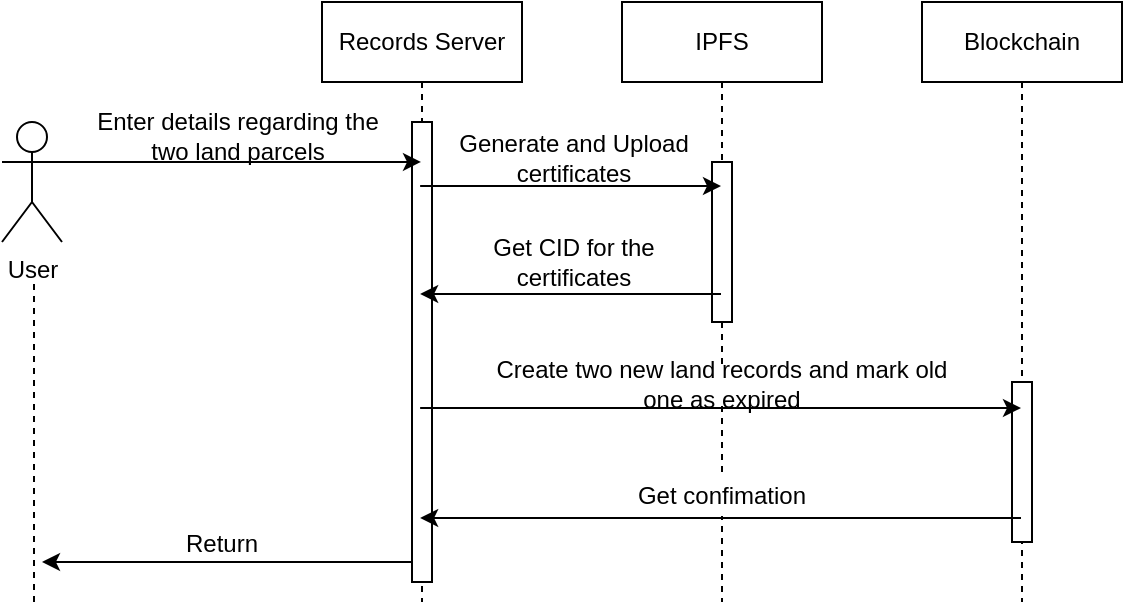 <mxfile version="14.5.7" type="device"><diagram id="n5YKbSuvSE3Ux_14TE6m" name="Page-1"><mxGraphModel dx="622" dy="359" grid="1" gridSize="10" guides="1" tooltips="1" connect="1" arrows="1" fold="1" page="1" pageScale="1" pageWidth="850" pageHeight="1100" math="0" shadow="0"><root><mxCell id="0"/><mxCell id="1" parent="0"/><mxCell id="MI90fd1RtwOMR3oFTQUU-1" value="Records Server" style="shape=umlLifeline;perimeter=lifelinePerimeter;whiteSpace=wrap;html=1;container=1;collapsible=0;recursiveResize=0;outlineConnect=0;" parent="1" vertex="1"><mxGeometry x="180" y="50" width="100" height="300" as="geometry"/></mxCell><mxCell id="MI90fd1RtwOMR3oFTQUU-5" value="" style="html=1;points=[];perimeter=orthogonalPerimeter;" parent="MI90fd1RtwOMR3oFTQUU-1" vertex="1"><mxGeometry x="45" y="60" width="10" height="230" as="geometry"/></mxCell><mxCell id="MI90fd1RtwOMR3oFTQUU-2" value="IPFS" style="shape=umlLifeline;perimeter=lifelinePerimeter;whiteSpace=wrap;html=1;container=1;collapsible=0;recursiveResize=0;outlineConnect=0;" parent="1" vertex="1"><mxGeometry x="330" y="50" width="100" height="300" as="geometry"/></mxCell><mxCell id="MI90fd1RtwOMR3oFTQUU-6" value="" style="html=1;points=[];perimeter=orthogonalPerimeter;" parent="MI90fd1RtwOMR3oFTQUU-2" vertex="1"><mxGeometry x="45" y="80" width="10" height="80" as="geometry"/></mxCell><mxCell id="MI90fd1RtwOMR3oFTQUU-3" value="Blockchain" style="shape=umlLifeline;perimeter=lifelinePerimeter;whiteSpace=wrap;html=1;container=1;collapsible=0;recursiveResize=0;outlineConnect=0;" parent="1" vertex="1"><mxGeometry x="480" y="50" width="100" height="300" as="geometry"/></mxCell><mxCell id="MI90fd1RtwOMR3oFTQUU-7" value="" style="html=1;points=[];perimeter=orthogonalPerimeter;" parent="MI90fd1RtwOMR3oFTQUU-3" vertex="1"><mxGeometry x="45" y="190" width="10" height="80" as="geometry"/></mxCell><mxCell id="MI90fd1RtwOMR3oFTQUU-4" value="User" style="shape=umlActor;verticalLabelPosition=bottom;verticalAlign=top;html=1;" parent="1" vertex="1"><mxGeometry x="20" y="110" width="30" height="60" as="geometry"/></mxCell><mxCell id="MI90fd1RtwOMR3oFTQUU-8" value="" style="endArrow=classic;html=1;exitX=1;exitY=0.333;exitDx=0;exitDy=0;exitPerimeter=0;" parent="1" source="MI90fd1RtwOMR3oFTQUU-4" target="MI90fd1RtwOMR3oFTQUU-1" edge="1"><mxGeometry width="50" height="50" relative="1" as="geometry"><mxPoint x="220" y="240" as="sourcePoint"/><mxPoint x="270" y="190" as="targetPoint"/></mxGeometry></mxCell><mxCell id="MI90fd1RtwOMR3oFTQUU-9" value="" style="endArrow=classic;html=1;" parent="1" edge="1"><mxGeometry width="50" height="50" relative="1" as="geometry"><mxPoint x="229.071" y="142" as="sourcePoint"/><mxPoint x="379.5" y="142" as="targetPoint"/></mxGeometry></mxCell><mxCell id="MI90fd1RtwOMR3oFTQUU-10" value="" style="endArrow=classic;html=1;" parent="1" edge="1"><mxGeometry width="50" height="50" relative="1" as="geometry"><mxPoint x="379.5" y="196" as="sourcePoint"/><mxPoint x="229.071" y="196" as="targetPoint"/></mxGeometry></mxCell><mxCell id="MI90fd1RtwOMR3oFTQUU-11" value="" style="endArrow=classic;html=1;" parent="1" edge="1"><mxGeometry width="50" height="50" relative="1" as="geometry"><mxPoint x="229.071" y="253" as="sourcePoint"/><mxPoint x="529.5" y="253" as="targetPoint"/></mxGeometry></mxCell><mxCell id="MI90fd1RtwOMR3oFTQUU-12" value="" style="endArrow=classic;html=1;" parent="1" edge="1"><mxGeometry width="50" height="50" relative="1" as="geometry"><mxPoint x="529.5" y="308" as="sourcePoint"/><mxPoint x="229.071" y="308" as="targetPoint"/></mxGeometry></mxCell><mxCell id="MI90fd1RtwOMR3oFTQUU-13" value="" style="endArrow=classic;html=1;" parent="1" source="MI90fd1RtwOMR3oFTQUU-5" edge="1"><mxGeometry width="50" height="50" relative="1" as="geometry"><mxPoint x="220" y="240" as="sourcePoint"/><mxPoint x="40" y="330" as="targetPoint"/></mxGeometry></mxCell><mxCell id="MI90fd1RtwOMR3oFTQUU-14" value="" style="endArrow=none;dashed=1;html=1;" parent="1" edge="1"><mxGeometry width="50" height="50" relative="1" as="geometry"><mxPoint x="36" y="350" as="sourcePoint"/><mxPoint x="36" y="190" as="targetPoint"/></mxGeometry></mxCell><mxCell id="MI90fd1RtwOMR3oFTQUU-15" value="Enter details regarding the two land parcels" style="text;html=1;strokeColor=none;fillColor=none;align=center;verticalAlign=middle;whiteSpace=wrap;rounded=0;" parent="1" vertex="1"><mxGeometry x="58" y="107" width="160" height="20" as="geometry"/></mxCell><mxCell id="MI90fd1RtwOMR3oFTQUU-16" value="Generate and Upload certificates" style="text;html=1;strokeColor=none;fillColor=none;align=center;verticalAlign=middle;whiteSpace=wrap;rounded=0;" parent="1" vertex="1"><mxGeometry x="240" y="118" width="132" height="20" as="geometry"/></mxCell><mxCell id="MI90fd1RtwOMR3oFTQUU-17" value="Get CID for the certificates" style="text;html=1;strokeColor=none;fillColor=none;align=center;verticalAlign=middle;whiteSpace=wrap;rounded=0;" parent="1" vertex="1"><mxGeometry x="241" y="170" width="130" height="20" as="geometry"/></mxCell><mxCell id="MI90fd1RtwOMR3oFTQUU-18" value="Create two new land records and mark old one as expired" style="text;html=1;align=center;verticalAlign=middle;whiteSpace=wrap;rounded=0;fillColor=#ffffff;" parent="1" vertex="1"><mxGeometry x="257" y="231" width="246" height="20" as="geometry"/></mxCell><mxCell id="MI90fd1RtwOMR3oFTQUU-20" value="Get confimation" style="text;html=1;strokeColor=none;align=center;verticalAlign=middle;whiteSpace=wrap;rounded=0;fillColor=#ffffff;" parent="1" vertex="1"><mxGeometry x="280" y="287" width="200" height="20" as="geometry"/></mxCell><mxCell id="MI90fd1RtwOMR3oFTQUU-21" value="Return" style="text;html=1;strokeColor=none;fillColor=none;align=center;verticalAlign=middle;whiteSpace=wrap;rounded=0;" parent="1" vertex="1"><mxGeometry x="110" y="311" width="40" height="20" as="geometry"/></mxCell></root></mxGraphModel></diagram></mxfile>